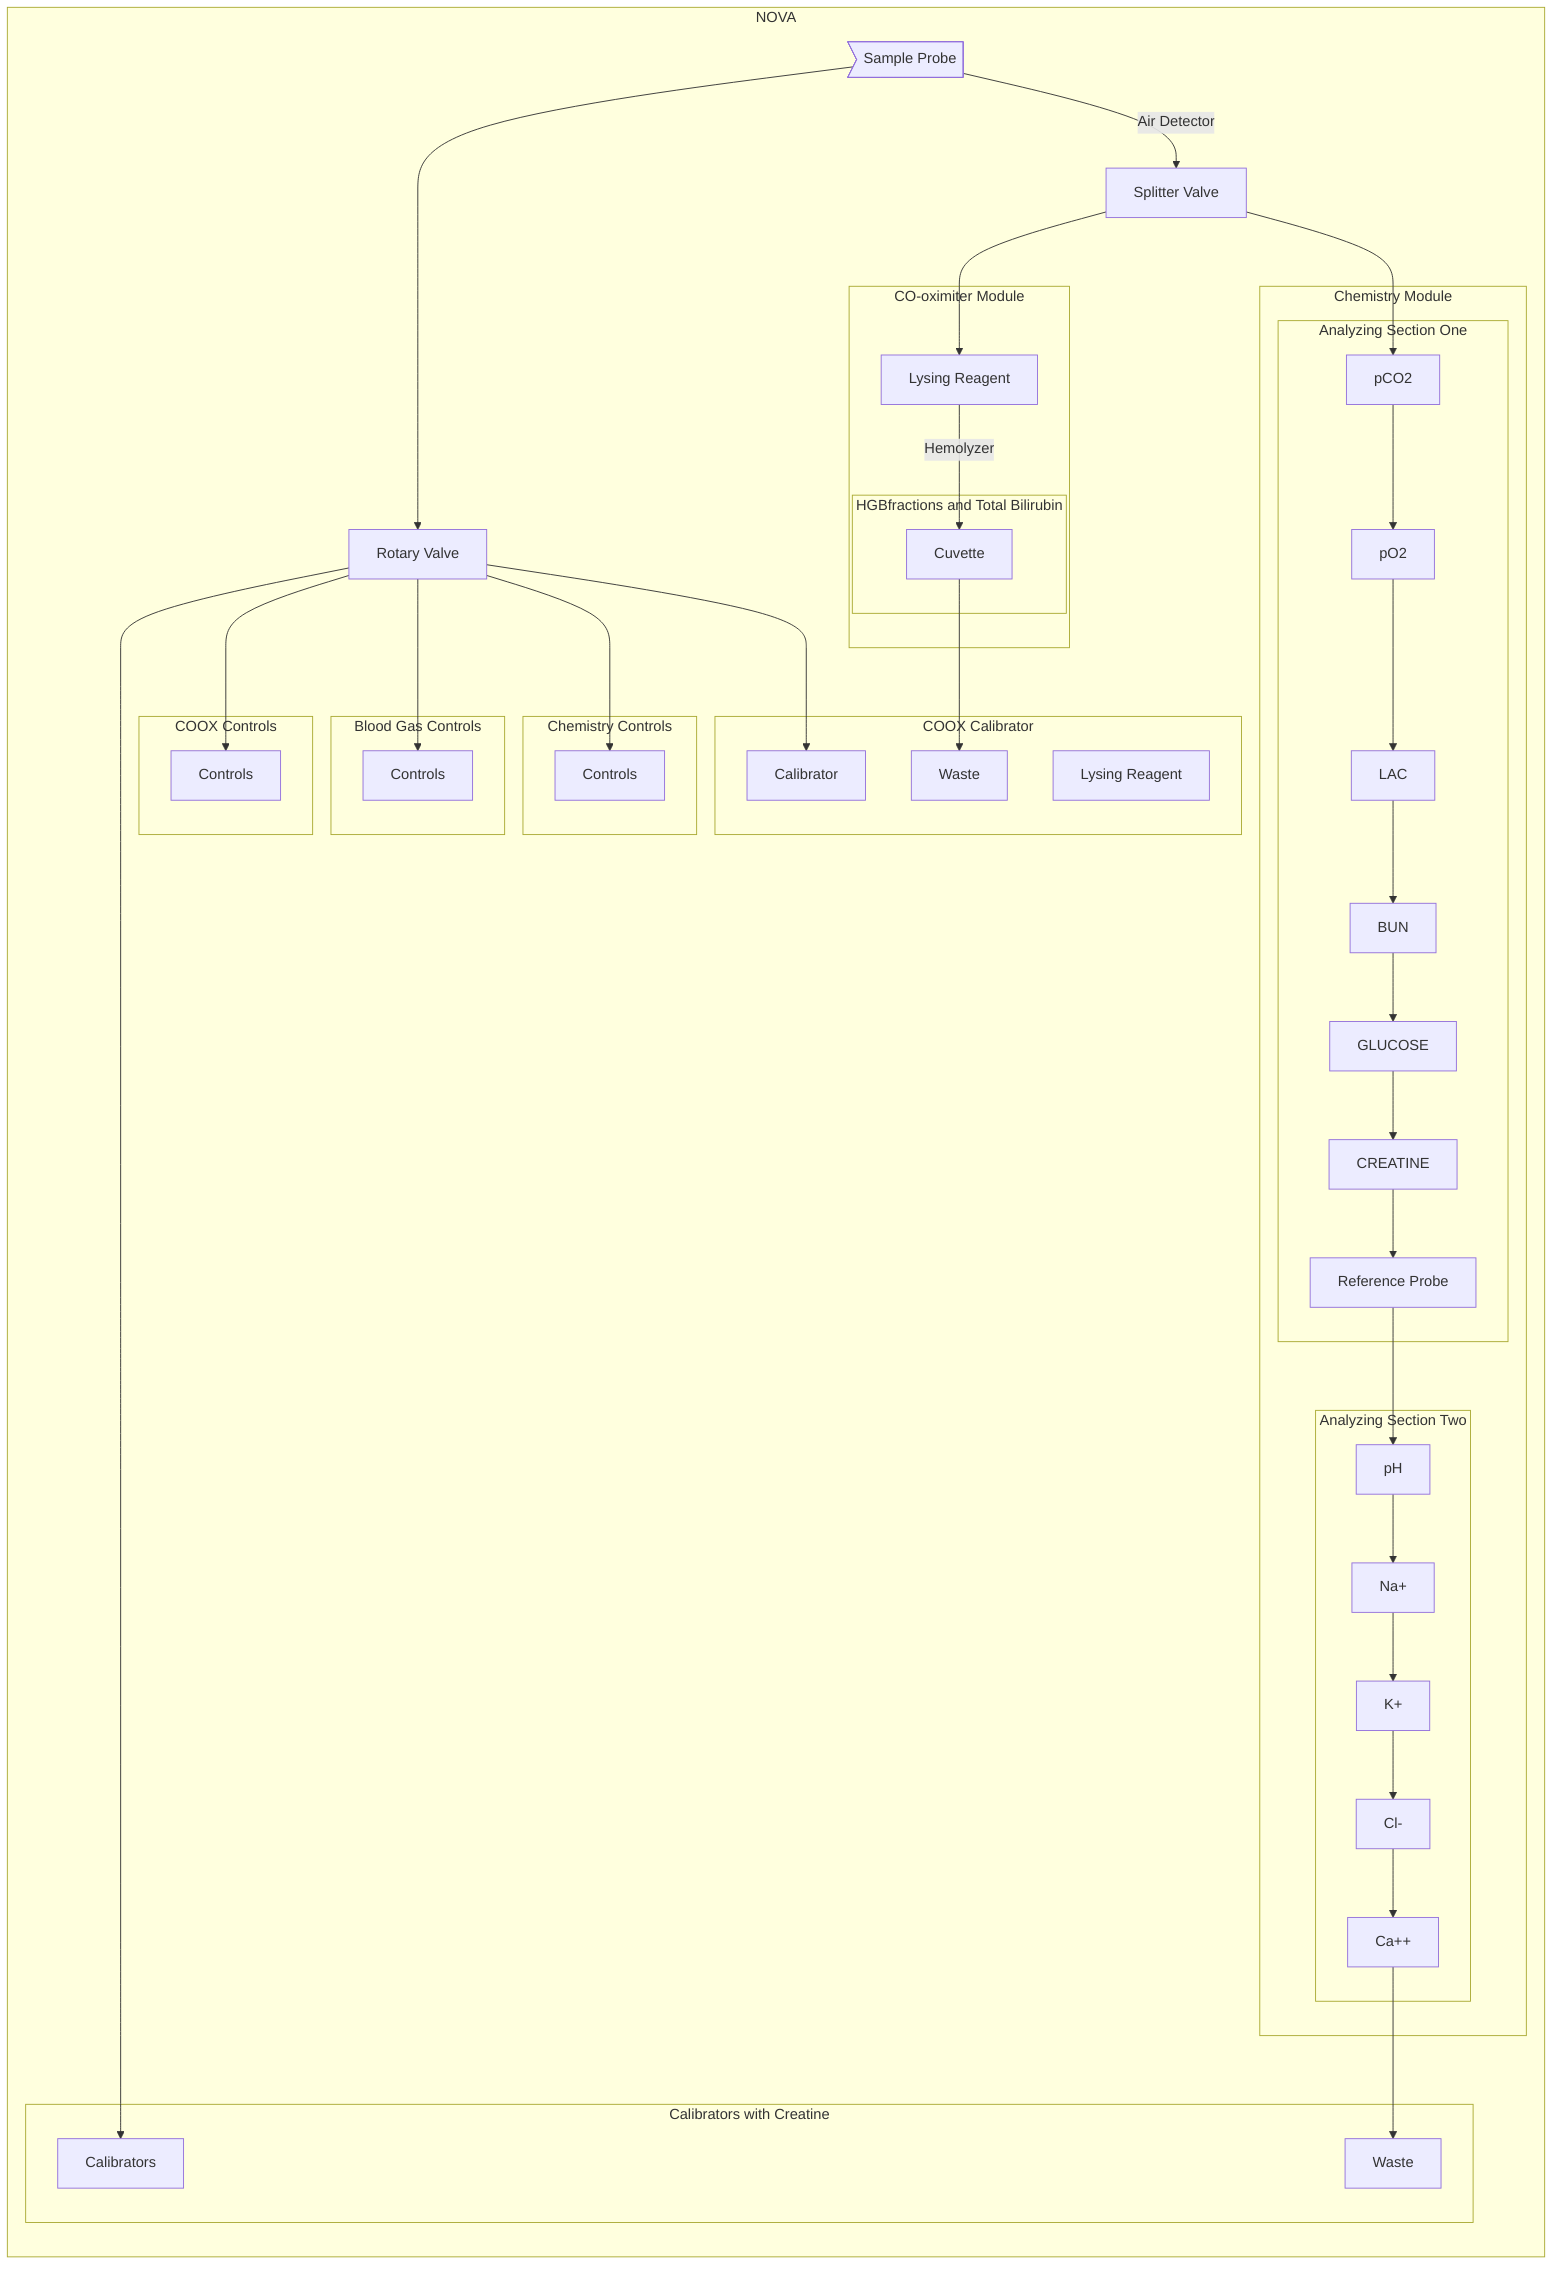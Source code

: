 graph LR


subgraph NOVA

    A>Sample Probe]-->|Air Detector|c1[Splitter Valve]
    A-->RotaryValve[Rotary Valve]
    RotaryValve-->Calibrators
    RotaryValve-->CooxControls
    RotaryValve-->BGControls
    RotaryValve-->ChemControls
    RotaryValve-->CooxCalibrator
    c1-->B
    B[Lysing Reagent] -->|Hemolyzer|C[Cuvette]
    c1-->aso1
    C-->CooxWaste
    ast5-->MainWaste


    subgraph COOX Calibrator
        CooxCalibrator[Calibrator]
        LysingReagent[Lysing Reagent]
        CooxWaste[Waste]
    end

    subgraph COOX Controls
        CooxControls[Controls]
    end

    subgraph Calibrators with Creatine
        Calibrators[Calibrators]
        MainWaste[Waste]
    end

    subgraph Blood Gas Controls
        BGControls[Controls]
    end

    subgraph Chemistry Controls
        ChemControls[Controls]
    end

    subgraph CO-oximiter Module
        subgraph HGBfractions and Total Bilirubin 
        C
        end
        B
        C   
    end

    subgraph Chemistry Module
    
        subgraph Analyzing Section One
            aso1[pCO2]-->aso2[pO2]
            aso2-->aso3[LAC]
            aso3-->aso4[BUN]
            aso4-->aso5[GLUCOSE]
            aso5-->aso6[CREATINE]
            aso6-->c2[Reference Probe]
        end

        subgraph Analyzing Section Two
            c2-->ast1[pH]
            ast1-->ast2[Na+]
            ast2-->ast3[K+]
            ast3-->ast4[Cl-]
            ast4-->ast5[Ca++]
        end
    end
end